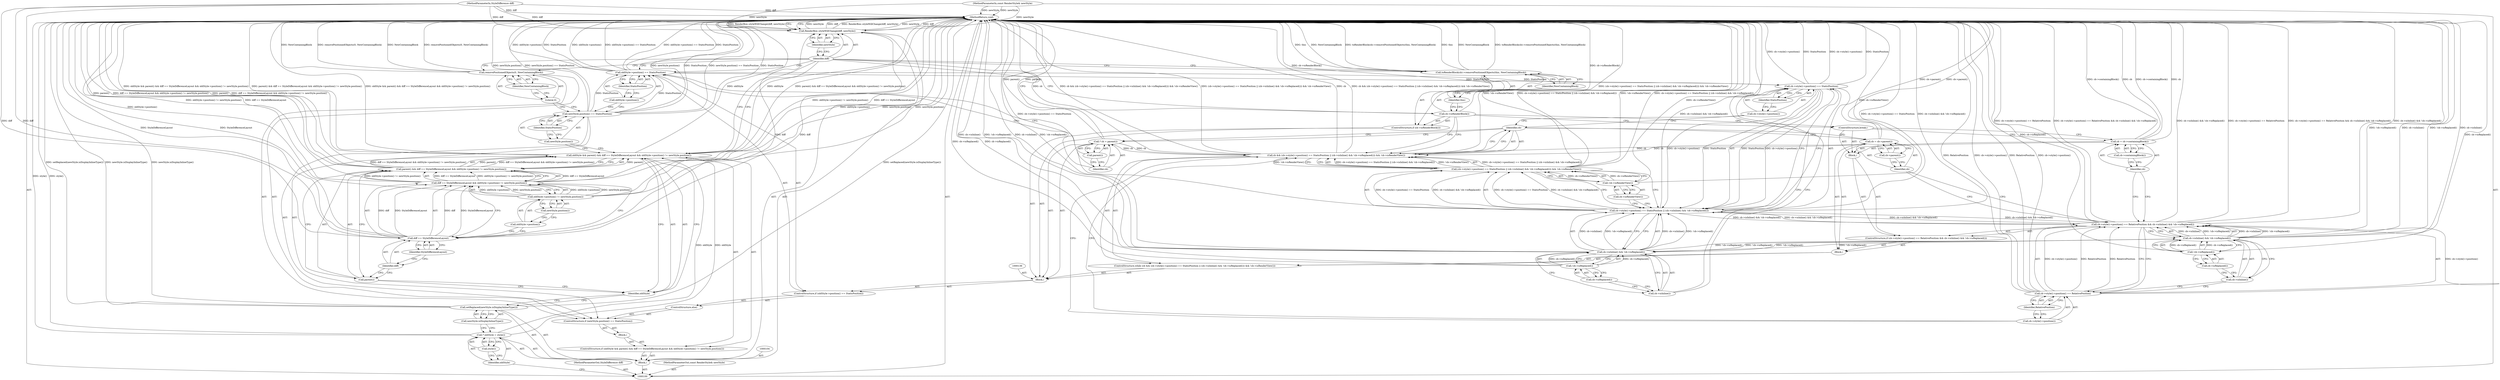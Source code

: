digraph "1_Chrome_b2b21468c1f7f08b30a7c1755316f6026c50eb2a_1" {
"1000180" [label="(MethodReturn,void)"];
"1000101" [label="(MethodParameterIn,StyleDifference diff)"];
"1000273" [label="(MethodParameterOut,StyleDifference diff)"];
"1000102" [label="(MethodParameterIn,const RenderStyle& newStyle)"];
"1000274" [label="(MethodParameterOut,const RenderStyle& newStyle)"];
"1000131" [label="(ControlStructure,if (oldStyle->position() == StaticPosition))"];
"1000132" [label="(Call,oldStyle->position() == StaticPosition)"];
"1000133" [label="(Call,oldStyle->position())"];
"1000134" [label="(Identifier,StaticPosition)"];
"1000130" [label="(ControlStructure,else)"];
"1000135" [label="(Block,)"];
"1000137" [label="(Call,* cb = parent())"];
"1000138" [label="(Identifier,cb)"];
"1000139" [label="(Call,parent())"];
"1000152" [label="(Call,!cb->isRenderView())"];
"1000153" [label="(Call,cb->isRenderView())"];
"1000140" [label="(ControlStructure,while (cb && (cb->style()->position() == StaticPosition || (cb->isInline() && !cb->isReplaced())) && !cb->isRenderView()))"];
"1000154" [label="(Block,)"];
"1000141" [label="(Call,cb && (cb->style()->position() == StaticPosition || (cb->isInline() && !cb->isReplaced())) && !cb->isRenderView())"];
"1000142" [label="(Identifier,cb)"];
"1000143" [label="(Call,(cb->style()->position() == StaticPosition || (cb->isInline() && !cb->isReplaced())) && !cb->isRenderView())"];
"1000144" [label="(Call,cb->style()->position() == StaticPosition || (cb->isInline() && !cb->isReplaced()))"];
"1000145" [label="(Call,cb->style()->position() == StaticPosition)"];
"1000146" [label="(Call,cb->style()->position())"];
"1000147" [label="(Identifier,StaticPosition)"];
"1000148" [label="(Call,cb->isInline() && !cb->isReplaced())"];
"1000149" [label="(Call,cb->isInline())"];
"1000150" [label="(Call,!cb->isReplaced())"];
"1000151" [label="(Call,cb->isReplaced())"];
"1000164" [label="(Block,)"];
"1000155" [label="(ControlStructure,if (cb->style()->position() == RelativePosition && cb->isInline() && !cb->isReplaced()))"];
"1000156" [label="(Call,cb->style()->position() == RelativePosition && cb->isInline() && !cb->isReplaced())"];
"1000157" [label="(Call,cb->style()->position() == RelativePosition)"];
"1000158" [label="(Call,cb->style()->position())"];
"1000159" [label="(Identifier,RelativePosition)"];
"1000160" [label="(Call,cb->isInline() && !cb->isReplaced())"];
"1000161" [label="(Call,cb->isInline())"];
"1000162" [label="(Call,!cb->isReplaced())"];
"1000163" [label="(Call,cb->isReplaced())"];
"1000165" [label="(Call,cb = cb->containingBlock())"];
"1000166" [label="(Identifier,cb)"];
"1000167" [label="(Call,cb->containingBlock())"];
"1000168" [label="(ControlStructure,break;)"];
"1000169" [label="(Call,cb = cb->parent())"];
"1000170" [label="(Identifier,cb)"];
"1000171" [label="(Call,cb->parent())"];
"1000103" [label="(Block,)"];
"1000172" [label="(ControlStructure,if (cb->isRenderBlock()))"];
"1000173" [label="(Call,cb->isRenderBlock())"];
"1000174" [label="(Call,toRenderBlock(cb)->removePositionedObjects(this, NewContainingBlock))"];
"1000175" [label="(Identifier,this)"];
"1000176" [label="(Identifier,NewContainingBlock)"];
"1000178" [label="(Identifier,diff)"];
"1000179" [label="(Identifier,newStyle)"];
"1000177" [label="(Call,RenderBox::styleWillChange(diff, newStyle))"];
"1000105" [label="(Call,* oldStyle = style())"];
"1000106" [label="(Identifier,oldStyle)"];
"1000107" [label="(Call,style())"];
"1000109" [label="(Call,newStyle.isDisplayInlineType())"];
"1000108" [label="(Call,setReplaced(newStyle.isDisplayInlineType()))"];
"1000122" [label="(Block,)"];
"1000113" [label="(Call,parent() && diff == StyleDifferenceLayout && oldStyle->position() != newStyle.position())"];
"1000114" [label="(Call,parent())"];
"1000115" [label="(Call,diff == StyleDifferenceLayout && oldStyle->position() != newStyle.position())"];
"1000116" [label="(Call,diff == StyleDifferenceLayout)"];
"1000117" [label="(Identifier,diff)"];
"1000110" [label="(ControlStructure,if (oldStyle && parent() && diff == StyleDifferenceLayout && oldStyle->position() != newStyle.position()))"];
"1000118" [label="(Identifier,StyleDifferenceLayout)"];
"1000119" [label="(Call,oldStyle->position() != newStyle.position())"];
"1000120" [label="(Call,oldStyle->position())"];
"1000111" [label="(Call,oldStyle && parent() && diff == StyleDifferenceLayout && oldStyle->position() != newStyle.position())"];
"1000112" [label="(Identifier,oldStyle)"];
"1000121" [label="(Call,newStyle.position())"];
"1000124" [label="(Call,newStyle.position() == StaticPosition)"];
"1000125" [label="(Call,newStyle.position())"];
"1000126" [label="(Identifier,StaticPosition)"];
"1000123" [label="(ControlStructure,if (newStyle.position() == StaticPosition))"];
"1000127" [label="(Call,removePositionedObjects(0, NewContainingBlock))"];
"1000128" [label="(Literal,0)"];
"1000129" [label="(Identifier,NewContainingBlock)"];
"1000180" -> "1000100"  [label="AST: "];
"1000180" -> "1000177"  [label="CFG: "];
"1000124" -> "1000180"  [label="DDG: StaticPosition"];
"1000124" -> "1000180"  [label="DDG: newStyle.position()"];
"1000124" -> "1000180"  [label="DDG: newStyle.position() == StaticPosition"];
"1000141" -> "1000180"  [label="DDG: cb"];
"1000141" -> "1000180"  [label="DDG: cb && (cb->style()->position() == StaticPosition || (cb->isInline() && !cb->isReplaced())) && !cb->isRenderView()"];
"1000141" -> "1000180"  [label="DDG: (cb->style()->position() == StaticPosition || (cb->isInline() && !cb->isReplaced())) && !cb->isRenderView()"];
"1000108" -> "1000180"  [label="DDG: setReplaced(newStyle.isDisplayInlineType())"];
"1000108" -> "1000180"  [label="DDG: newStyle.isDisplayInlineType()"];
"1000156" -> "1000180"  [label="DDG: cb->style()->position() == RelativePosition"];
"1000156" -> "1000180"  [label="DDG: cb->style()->position() == RelativePosition && cb->isInline() && !cb->isReplaced()"];
"1000156" -> "1000180"  [label="DDG: cb->isInline() && !cb->isReplaced()"];
"1000177" -> "1000180"  [label="DDG: newStyle"];
"1000177" -> "1000180"  [label="DDG: diff"];
"1000177" -> "1000180"  [label="DDG: RenderBox::styleWillChange(diff, newStyle)"];
"1000116" -> "1000180"  [label="DDG: StyleDifferenceLayout"];
"1000115" -> "1000180"  [label="DDG: oldStyle->position() != newStyle.position()"];
"1000115" -> "1000180"  [label="DDG: diff == StyleDifferenceLayout"];
"1000157" -> "1000180"  [label="DDG: RelativePosition"];
"1000157" -> "1000180"  [label="DDG: cb->style()->position()"];
"1000105" -> "1000180"  [label="DDG: style()"];
"1000150" -> "1000180"  [label="DDG: cb->isReplaced()"];
"1000113" -> "1000180"  [label="DDG: parent()"];
"1000113" -> "1000180"  [label="DDG: diff == StyleDifferenceLayout && oldStyle->position() != newStyle.position()"];
"1000132" -> "1000180"  [label="DDG: oldStyle->position() == StaticPosition"];
"1000132" -> "1000180"  [label="DDG: StaticPosition"];
"1000132" -> "1000180"  [label="DDG: oldStyle->position()"];
"1000137" -> "1000180"  [label="DDG: parent()"];
"1000165" -> "1000180"  [label="DDG: cb"];
"1000165" -> "1000180"  [label="DDG: cb->containingBlock()"];
"1000143" -> "1000180"  [label="DDG: !cb->isRenderView()"];
"1000143" -> "1000180"  [label="DDG: cb->style()->position() == StaticPosition || (cb->isInline() && !cb->isReplaced())"];
"1000127" -> "1000180"  [label="DDG: NewContainingBlock"];
"1000127" -> "1000180"  [label="DDG: removePositionedObjects(0, NewContainingBlock)"];
"1000119" -> "1000180"  [label="DDG: newStyle.position()"];
"1000119" -> "1000180"  [label="DDG: oldStyle->position()"];
"1000148" -> "1000180"  [label="DDG: cb->isInline()"];
"1000148" -> "1000180"  [label="DDG: !cb->isReplaced()"];
"1000144" -> "1000180"  [label="DDG: cb->isInline() && !cb->isReplaced()"];
"1000144" -> "1000180"  [label="DDG: cb->style()->position() == StaticPosition"];
"1000174" -> "1000180"  [label="DDG: NewContainingBlock"];
"1000174" -> "1000180"  [label="DDG: toRenderBlock(cb)->removePositionedObjects(this, NewContainingBlock)"];
"1000174" -> "1000180"  [label="DDG: this"];
"1000152" -> "1000180"  [label="DDG: cb->isRenderView()"];
"1000102" -> "1000180"  [label="DDG: newStyle"];
"1000111" -> "1000180"  [label="DDG: oldStyle"];
"1000111" -> "1000180"  [label="DDG: parent() && diff == StyleDifferenceLayout && oldStyle->position() != newStyle.position()"];
"1000111" -> "1000180"  [label="DDG: oldStyle && parent() && diff == StyleDifferenceLayout && oldStyle->position() != newStyle.position()"];
"1000101" -> "1000180"  [label="DDG: diff"];
"1000173" -> "1000180"  [label="DDG: cb->isRenderBlock()"];
"1000169" -> "1000180"  [label="DDG: cb->parent()"];
"1000162" -> "1000180"  [label="DDG: cb->isReplaced()"];
"1000160" -> "1000180"  [label="DDG: !cb->isReplaced()"];
"1000160" -> "1000180"  [label="DDG: cb->isInline()"];
"1000145" -> "1000180"  [label="DDG: cb->style()->position()"];
"1000145" -> "1000180"  [label="DDG: StaticPosition"];
"1000101" -> "1000100"  [label="AST: "];
"1000101" -> "1000180"  [label="DDG: diff"];
"1000101" -> "1000116"  [label="DDG: diff"];
"1000101" -> "1000177"  [label="DDG: diff"];
"1000273" -> "1000100"  [label="AST: "];
"1000102" -> "1000100"  [label="AST: "];
"1000102" -> "1000180"  [label="DDG: newStyle"];
"1000102" -> "1000177"  [label="DDG: newStyle"];
"1000274" -> "1000100"  [label="AST: "];
"1000131" -> "1000130"  [label="AST: "];
"1000132" -> "1000131"  [label="AST: "];
"1000135" -> "1000131"  [label="AST: "];
"1000132" -> "1000131"  [label="AST: "];
"1000132" -> "1000134"  [label="CFG: "];
"1000133" -> "1000132"  [label="AST: "];
"1000134" -> "1000132"  [label="AST: "];
"1000138" -> "1000132"  [label="CFG: "];
"1000178" -> "1000132"  [label="CFG: "];
"1000132" -> "1000180"  [label="DDG: oldStyle->position() == StaticPosition"];
"1000132" -> "1000180"  [label="DDG: StaticPosition"];
"1000132" -> "1000180"  [label="DDG: oldStyle->position()"];
"1000124" -> "1000132"  [label="DDG: StaticPosition"];
"1000132" -> "1000145"  [label="DDG: StaticPosition"];
"1000133" -> "1000132"  [label="AST: "];
"1000133" -> "1000124"  [label="CFG: "];
"1000134" -> "1000133"  [label="CFG: "];
"1000134" -> "1000132"  [label="AST: "];
"1000134" -> "1000133"  [label="CFG: "];
"1000132" -> "1000134"  [label="CFG: "];
"1000130" -> "1000123"  [label="AST: "];
"1000131" -> "1000130"  [label="AST: "];
"1000135" -> "1000131"  [label="AST: "];
"1000136" -> "1000135"  [label="AST: "];
"1000137" -> "1000135"  [label="AST: "];
"1000140" -> "1000135"  [label="AST: "];
"1000172" -> "1000135"  [label="AST: "];
"1000137" -> "1000135"  [label="AST: "];
"1000137" -> "1000139"  [label="CFG: "];
"1000138" -> "1000137"  [label="AST: "];
"1000139" -> "1000137"  [label="AST: "];
"1000142" -> "1000137"  [label="CFG: "];
"1000137" -> "1000180"  [label="DDG: parent()"];
"1000137" -> "1000141"  [label="DDG: cb"];
"1000138" -> "1000137"  [label="AST: "];
"1000138" -> "1000132"  [label="CFG: "];
"1000139" -> "1000138"  [label="CFG: "];
"1000139" -> "1000137"  [label="AST: "];
"1000139" -> "1000138"  [label="CFG: "];
"1000137" -> "1000139"  [label="CFG: "];
"1000152" -> "1000143"  [label="AST: "];
"1000152" -> "1000153"  [label="CFG: "];
"1000153" -> "1000152"  [label="AST: "];
"1000143" -> "1000152"  [label="CFG: "];
"1000152" -> "1000180"  [label="DDG: cb->isRenderView()"];
"1000152" -> "1000143"  [label="DDG: cb->isRenderView()"];
"1000153" -> "1000152"  [label="AST: "];
"1000153" -> "1000144"  [label="CFG: "];
"1000152" -> "1000153"  [label="CFG: "];
"1000140" -> "1000135"  [label="AST: "];
"1000141" -> "1000140"  [label="AST: "];
"1000154" -> "1000140"  [label="AST: "];
"1000154" -> "1000140"  [label="AST: "];
"1000155" -> "1000154"  [label="AST: "];
"1000169" -> "1000154"  [label="AST: "];
"1000141" -> "1000140"  [label="AST: "];
"1000141" -> "1000142"  [label="CFG: "];
"1000141" -> "1000143"  [label="CFG: "];
"1000142" -> "1000141"  [label="AST: "];
"1000143" -> "1000141"  [label="AST: "];
"1000158" -> "1000141"  [label="CFG: "];
"1000173" -> "1000141"  [label="CFG: "];
"1000141" -> "1000180"  [label="DDG: cb"];
"1000141" -> "1000180"  [label="DDG: cb && (cb->style()->position() == StaticPosition || (cb->isInline() && !cb->isReplaced())) && !cb->isRenderView()"];
"1000141" -> "1000180"  [label="DDG: (cb->style()->position() == StaticPosition || (cb->isInline() && !cb->isReplaced())) && !cb->isRenderView()"];
"1000169" -> "1000141"  [label="DDG: cb"];
"1000137" -> "1000141"  [label="DDG: cb"];
"1000143" -> "1000141"  [label="DDG: cb->style()->position() == StaticPosition || (cb->isInline() && !cb->isReplaced())"];
"1000143" -> "1000141"  [label="DDG: !cb->isRenderView()"];
"1000142" -> "1000141"  [label="AST: "];
"1000142" -> "1000169"  [label="CFG: "];
"1000142" -> "1000137"  [label="CFG: "];
"1000146" -> "1000142"  [label="CFG: "];
"1000141" -> "1000142"  [label="CFG: "];
"1000143" -> "1000141"  [label="AST: "];
"1000143" -> "1000144"  [label="CFG: "];
"1000143" -> "1000152"  [label="CFG: "];
"1000144" -> "1000143"  [label="AST: "];
"1000152" -> "1000143"  [label="AST: "];
"1000141" -> "1000143"  [label="CFG: "];
"1000143" -> "1000180"  [label="DDG: !cb->isRenderView()"];
"1000143" -> "1000180"  [label="DDG: cb->style()->position() == StaticPosition || (cb->isInline() && !cb->isReplaced())"];
"1000143" -> "1000141"  [label="DDG: cb->style()->position() == StaticPosition || (cb->isInline() && !cb->isReplaced())"];
"1000143" -> "1000141"  [label="DDG: !cb->isRenderView()"];
"1000144" -> "1000143"  [label="DDG: cb->style()->position() == StaticPosition"];
"1000144" -> "1000143"  [label="DDG: cb->isInline() && !cb->isReplaced()"];
"1000152" -> "1000143"  [label="DDG: cb->isRenderView()"];
"1000144" -> "1000143"  [label="AST: "];
"1000144" -> "1000145"  [label="CFG: "];
"1000144" -> "1000148"  [label="CFG: "];
"1000145" -> "1000144"  [label="AST: "];
"1000148" -> "1000144"  [label="AST: "];
"1000153" -> "1000144"  [label="CFG: "];
"1000143" -> "1000144"  [label="CFG: "];
"1000144" -> "1000180"  [label="DDG: cb->isInline() && !cb->isReplaced()"];
"1000144" -> "1000180"  [label="DDG: cb->style()->position() == StaticPosition"];
"1000144" -> "1000143"  [label="DDG: cb->style()->position() == StaticPosition"];
"1000144" -> "1000143"  [label="DDG: cb->isInline() && !cb->isReplaced()"];
"1000145" -> "1000144"  [label="DDG: cb->style()->position()"];
"1000145" -> "1000144"  [label="DDG: StaticPosition"];
"1000156" -> "1000144"  [label="DDG: cb->isInline() && !cb->isReplaced()"];
"1000148" -> "1000144"  [label="DDG: cb->isInline()"];
"1000148" -> "1000144"  [label="DDG: !cb->isReplaced()"];
"1000144" -> "1000156"  [label="DDG: cb->isInline() && !cb->isReplaced()"];
"1000145" -> "1000144"  [label="AST: "];
"1000145" -> "1000147"  [label="CFG: "];
"1000146" -> "1000145"  [label="AST: "];
"1000147" -> "1000145"  [label="AST: "];
"1000149" -> "1000145"  [label="CFG: "];
"1000144" -> "1000145"  [label="CFG: "];
"1000145" -> "1000180"  [label="DDG: cb->style()->position()"];
"1000145" -> "1000180"  [label="DDG: StaticPosition"];
"1000145" -> "1000144"  [label="DDG: cb->style()->position()"];
"1000145" -> "1000144"  [label="DDG: StaticPosition"];
"1000132" -> "1000145"  [label="DDG: StaticPosition"];
"1000146" -> "1000145"  [label="AST: "];
"1000146" -> "1000142"  [label="CFG: "];
"1000147" -> "1000146"  [label="CFG: "];
"1000147" -> "1000145"  [label="AST: "];
"1000147" -> "1000146"  [label="CFG: "];
"1000145" -> "1000147"  [label="CFG: "];
"1000148" -> "1000144"  [label="AST: "];
"1000148" -> "1000149"  [label="CFG: "];
"1000148" -> "1000150"  [label="CFG: "];
"1000149" -> "1000148"  [label="AST: "];
"1000150" -> "1000148"  [label="AST: "];
"1000144" -> "1000148"  [label="CFG: "];
"1000148" -> "1000180"  [label="DDG: cb->isInline()"];
"1000148" -> "1000180"  [label="DDG: !cb->isReplaced()"];
"1000148" -> "1000144"  [label="DDG: cb->isInline()"];
"1000148" -> "1000144"  [label="DDG: !cb->isReplaced()"];
"1000160" -> "1000148"  [label="DDG: !cb->isReplaced()"];
"1000150" -> "1000148"  [label="DDG: cb->isReplaced()"];
"1000148" -> "1000160"  [label="DDG: !cb->isReplaced()"];
"1000149" -> "1000148"  [label="AST: "];
"1000149" -> "1000145"  [label="CFG: "];
"1000151" -> "1000149"  [label="CFG: "];
"1000148" -> "1000149"  [label="CFG: "];
"1000150" -> "1000148"  [label="AST: "];
"1000150" -> "1000151"  [label="CFG: "];
"1000151" -> "1000150"  [label="AST: "];
"1000148" -> "1000150"  [label="CFG: "];
"1000150" -> "1000180"  [label="DDG: cb->isReplaced()"];
"1000150" -> "1000148"  [label="DDG: cb->isReplaced()"];
"1000151" -> "1000150"  [label="AST: "];
"1000151" -> "1000149"  [label="CFG: "];
"1000150" -> "1000151"  [label="CFG: "];
"1000164" -> "1000155"  [label="AST: "];
"1000165" -> "1000164"  [label="AST: "];
"1000168" -> "1000164"  [label="AST: "];
"1000155" -> "1000154"  [label="AST: "];
"1000156" -> "1000155"  [label="AST: "];
"1000164" -> "1000155"  [label="AST: "];
"1000156" -> "1000155"  [label="AST: "];
"1000156" -> "1000157"  [label="CFG: "];
"1000156" -> "1000160"  [label="CFG: "];
"1000157" -> "1000156"  [label="AST: "];
"1000160" -> "1000156"  [label="AST: "];
"1000166" -> "1000156"  [label="CFG: "];
"1000170" -> "1000156"  [label="CFG: "];
"1000156" -> "1000180"  [label="DDG: cb->style()->position() == RelativePosition"];
"1000156" -> "1000180"  [label="DDG: cb->style()->position() == RelativePosition && cb->isInline() && !cb->isReplaced()"];
"1000156" -> "1000180"  [label="DDG: cb->isInline() && !cb->isReplaced()"];
"1000156" -> "1000144"  [label="DDG: cb->isInline() && !cb->isReplaced()"];
"1000157" -> "1000156"  [label="DDG: cb->style()->position()"];
"1000157" -> "1000156"  [label="DDG: RelativePosition"];
"1000160" -> "1000156"  [label="DDG: cb->isInline()"];
"1000160" -> "1000156"  [label="DDG: !cb->isReplaced()"];
"1000144" -> "1000156"  [label="DDG: cb->isInline() && !cb->isReplaced()"];
"1000157" -> "1000156"  [label="AST: "];
"1000157" -> "1000159"  [label="CFG: "];
"1000158" -> "1000157"  [label="AST: "];
"1000159" -> "1000157"  [label="AST: "];
"1000161" -> "1000157"  [label="CFG: "];
"1000156" -> "1000157"  [label="CFG: "];
"1000157" -> "1000180"  [label="DDG: RelativePosition"];
"1000157" -> "1000180"  [label="DDG: cb->style()->position()"];
"1000157" -> "1000156"  [label="DDG: cb->style()->position()"];
"1000157" -> "1000156"  [label="DDG: RelativePosition"];
"1000158" -> "1000157"  [label="AST: "];
"1000158" -> "1000141"  [label="CFG: "];
"1000159" -> "1000158"  [label="CFG: "];
"1000159" -> "1000157"  [label="AST: "];
"1000159" -> "1000158"  [label="CFG: "];
"1000157" -> "1000159"  [label="CFG: "];
"1000160" -> "1000156"  [label="AST: "];
"1000160" -> "1000161"  [label="CFG: "];
"1000160" -> "1000162"  [label="CFG: "];
"1000161" -> "1000160"  [label="AST: "];
"1000162" -> "1000160"  [label="AST: "];
"1000156" -> "1000160"  [label="CFG: "];
"1000160" -> "1000180"  [label="DDG: !cb->isReplaced()"];
"1000160" -> "1000180"  [label="DDG: cb->isInline()"];
"1000160" -> "1000148"  [label="DDG: !cb->isReplaced()"];
"1000160" -> "1000156"  [label="DDG: cb->isInline()"];
"1000160" -> "1000156"  [label="DDG: !cb->isReplaced()"];
"1000162" -> "1000160"  [label="DDG: cb->isReplaced()"];
"1000148" -> "1000160"  [label="DDG: !cb->isReplaced()"];
"1000161" -> "1000160"  [label="AST: "];
"1000161" -> "1000157"  [label="CFG: "];
"1000163" -> "1000161"  [label="CFG: "];
"1000160" -> "1000161"  [label="CFG: "];
"1000162" -> "1000160"  [label="AST: "];
"1000162" -> "1000163"  [label="CFG: "];
"1000163" -> "1000162"  [label="AST: "];
"1000160" -> "1000162"  [label="CFG: "];
"1000162" -> "1000180"  [label="DDG: cb->isReplaced()"];
"1000162" -> "1000160"  [label="DDG: cb->isReplaced()"];
"1000163" -> "1000162"  [label="AST: "];
"1000163" -> "1000161"  [label="CFG: "];
"1000162" -> "1000163"  [label="CFG: "];
"1000165" -> "1000164"  [label="AST: "];
"1000165" -> "1000167"  [label="CFG: "];
"1000166" -> "1000165"  [label="AST: "];
"1000167" -> "1000165"  [label="AST: "];
"1000168" -> "1000165"  [label="CFG: "];
"1000165" -> "1000180"  [label="DDG: cb"];
"1000165" -> "1000180"  [label="DDG: cb->containingBlock()"];
"1000166" -> "1000165"  [label="AST: "];
"1000166" -> "1000156"  [label="CFG: "];
"1000167" -> "1000166"  [label="CFG: "];
"1000167" -> "1000165"  [label="AST: "];
"1000167" -> "1000166"  [label="CFG: "];
"1000165" -> "1000167"  [label="CFG: "];
"1000168" -> "1000164"  [label="AST: "];
"1000168" -> "1000165"  [label="CFG: "];
"1000173" -> "1000168"  [label="CFG: "];
"1000169" -> "1000154"  [label="AST: "];
"1000169" -> "1000171"  [label="CFG: "];
"1000170" -> "1000169"  [label="AST: "];
"1000171" -> "1000169"  [label="AST: "];
"1000142" -> "1000169"  [label="CFG: "];
"1000169" -> "1000180"  [label="DDG: cb->parent()"];
"1000169" -> "1000141"  [label="DDG: cb"];
"1000170" -> "1000169"  [label="AST: "];
"1000170" -> "1000156"  [label="CFG: "];
"1000171" -> "1000170"  [label="CFG: "];
"1000171" -> "1000169"  [label="AST: "];
"1000171" -> "1000170"  [label="CFG: "];
"1000169" -> "1000171"  [label="CFG: "];
"1000103" -> "1000100"  [label="AST: "];
"1000104" -> "1000103"  [label="AST: "];
"1000105" -> "1000103"  [label="AST: "];
"1000108" -> "1000103"  [label="AST: "];
"1000110" -> "1000103"  [label="AST: "];
"1000177" -> "1000103"  [label="AST: "];
"1000172" -> "1000135"  [label="AST: "];
"1000173" -> "1000172"  [label="AST: "];
"1000174" -> "1000172"  [label="AST: "];
"1000173" -> "1000172"  [label="AST: "];
"1000173" -> "1000141"  [label="CFG: "];
"1000173" -> "1000168"  [label="CFG: "];
"1000175" -> "1000173"  [label="CFG: "];
"1000178" -> "1000173"  [label="CFG: "];
"1000173" -> "1000180"  [label="DDG: cb->isRenderBlock()"];
"1000174" -> "1000172"  [label="AST: "];
"1000174" -> "1000176"  [label="CFG: "];
"1000175" -> "1000174"  [label="AST: "];
"1000176" -> "1000174"  [label="AST: "];
"1000178" -> "1000174"  [label="CFG: "];
"1000174" -> "1000180"  [label="DDG: NewContainingBlock"];
"1000174" -> "1000180"  [label="DDG: toRenderBlock(cb)->removePositionedObjects(this, NewContainingBlock)"];
"1000174" -> "1000180"  [label="DDG: this"];
"1000175" -> "1000174"  [label="AST: "];
"1000175" -> "1000173"  [label="CFG: "];
"1000176" -> "1000175"  [label="CFG: "];
"1000176" -> "1000174"  [label="AST: "];
"1000176" -> "1000175"  [label="CFG: "];
"1000174" -> "1000176"  [label="CFG: "];
"1000178" -> "1000177"  [label="AST: "];
"1000178" -> "1000127"  [label="CFG: "];
"1000178" -> "1000174"  [label="CFG: "];
"1000178" -> "1000173"  [label="CFG: "];
"1000178" -> "1000132"  [label="CFG: "];
"1000178" -> "1000111"  [label="CFG: "];
"1000179" -> "1000178"  [label="CFG: "];
"1000179" -> "1000177"  [label="AST: "];
"1000179" -> "1000178"  [label="CFG: "];
"1000177" -> "1000179"  [label="CFG: "];
"1000177" -> "1000103"  [label="AST: "];
"1000177" -> "1000179"  [label="CFG: "];
"1000178" -> "1000177"  [label="AST: "];
"1000179" -> "1000177"  [label="AST: "];
"1000180" -> "1000177"  [label="CFG: "];
"1000177" -> "1000180"  [label="DDG: newStyle"];
"1000177" -> "1000180"  [label="DDG: diff"];
"1000177" -> "1000180"  [label="DDG: RenderBox::styleWillChange(diff, newStyle)"];
"1000116" -> "1000177"  [label="DDG: diff"];
"1000101" -> "1000177"  [label="DDG: diff"];
"1000102" -> "1000177"  [label="DDG: newStyle"];
"1000105" -> "1000103"  [label="AST: "];
"1000105" -> "1000107"  [label="CFG: "];
"1000106" -> "1000105"  [label="AST: "];
"1000107" -> "1000105"  [label="AST: "];
"1000109" -> "1000105"  [label="CFG: "];
"1000105" -> "1000180"  [label="DDG: style()"];
"1000105" -> "1000111"  [label="DDG: oldStyle"];
"1000106" -> "1000105"  [label="AST: "];
"1000106" -> "1000100"  [label="CFG: "];
"1000107" -> "1000106"  [label="CFG: "];
"1000107" -> "1000105"  [label="AST: "];
"1000107" -> "1000106"  [label="CFG: "];
"1000105" -> "1000107"  [label="CFG: "];
"1000109" -> "1000108"  [label="AST: "];
"1000109" -> "1000105"  [label="CFG: "];
"1000108" -> "1000109"  [label="CFG: "];
"1000108" -> "1000103"  [label="AST: "];
"1000108" -> "1000109"  [label="CFG: "];
"1000109" -> "1000108"  [label="AST: "];
"1000112" -> "1000108"  [label="CFG: "];
"1000108" -> "1000180"  [label="DDG: setReplaced(newStyle.isDisplayInlineType())"];
"1000108" -> "1000180"  [label="DDG: newStyle.isDisplayInlineType()"];
"1000122" -> "1000110"  [label="AST: "];
"1000123" -> "1000122"  [label="AST: "];
"1000113" -> "1000111"  [label="AST: "];
"1000113" -> "1000114"  [label="CFG: "];
"1000113" -> "1000115"  [label="CFG: "];
"1000114" -> "1000113"  [label="AST: "];
"1000115" -> "1000113"  [label="AST: "];
"1000111" -> "1000113"  [label="CFG: "];
"1000113" -> "1000180"  [label="DDG: parent()"];
"1000113" -> "1000180"  [label="DDG: diff == StyleDifferenceLayout && oldStyle->position() != newStyle.position()"];
"1000113" -> "1000111"  [label="DDG: parent()"];
"1000113" -> "1000111"  [label="DDG: diff == StyleDifferenceLayout && oldStyle->position() != newStyle.position()"];
"1000115" -> "1000113"  [label="DDG: diff == StyleDifferenceLayout"];
"1000115" -> "1000113"  [label="DDG: oldStyle->position() != newStyle.position()"];
"1000114" -> "1000113"  [label="AST: "];
"1000114" -> "1000112"  [label="CFG: "];
"1000117" -> "1000114"  [label="CFG: "];
"1000113" -> "1000114"  [label="CFG: "];
"1000115" -> "1000113"  [label="AST: "];
"1000115" -> "1000116"  [label="CFG: "];
"1000115" -> "1000119"  [label="CFG: "];
"1000116" -> "1000115"  [label="AST: "];
"1000119" -> "1000115"  [label="AST: "];
"1000113" -> "1000115"  [label="CFG: "];
"1000115" -> "1000180"  [label="DDG: oldStyle->position() != newStyle.position()"];
"1000115" -> "1000180"  [label="DDG: diff == StyleDifferenceLayout"];
"1000115" -> "1000113"  [label="DDG: diff == StyleDifferenceLayout"];
"1000115" -> "1000113"  [label="DDG: oldStyle->position() != newStyle.position()"];
"1000116" -> "1000115"  [label="DDG: diff"];
"1000116" -> "1000115"  [label="DDG: StyleDifferenceLayout"];
"1000119" -> "1000115"  [label="DDG: oldStyle->position()"];
"1000119" -> "1000115"  [label="DDG: newStyle.position()"];
"1000116" -> "1000115"  [label="AST: "];
"1000116" -> "1000118"  [label="CFG: "];
"1000117" -> "1000116"  [label="AST: "];
"1000118" -> "1000116"  [label="AST: "];
"1000120" -> "1000116"  [label="CFG: "];
"1000115" -> "1000116"  [label="CFG: "];
"1000116" -> "1000180"  [label="DDG: StyleDifferenceLayout"];
"1000116" -> "1000115"  [label="DDG: diff"];
"1000116" -> "1000115"  [label="DDG: StyleDifferenceLayout"];
"1000101" -> "1000116"  [label="DDG: diff"];
"1000116" -> "1000177"  [label="DDG: diff"];
"1000117" -> "1000116"  [label="AST: "];
"1000117" -> "1000114"  [label="CFG: "];
"1000118" -> "1000117"  [label="CFG: "];
"1000110" -> "1000103"  [label="AST: "];
"1000111" -> "1000110"  [label="AST: "];
"1000122" -> "1000110"  [label="AST: "];
"1000118" -> "1000116"  [label="AST: "];
"1000118" -> "1000117"  [label="CFG: "];
"1000116" -> "1000118"  [label="CFG: "];
"1000119" -> "1000115"  [label="AST: "];
"1000119" -> "1000121"  [label="CFG: "];
"1000120" -> "1000119"  [label="AST: "];
"1000121" -> "1000119"  [label="AST: "];
"1000115" -> "1000119"  [label="CFG: "];
"1000119" -> "1000180"  [label="DDG: newStyle.position()"];
"1000119" -> "1000180"  [label="DDG: oldStyle->position()"];
"1000119" -> "1000115"  [label="DDG: oldStyle->position()"];
"1000119" -> "1000115"  [label="DDG: newStyle.position()"];
"1000120" -> "1000119"  [label="AST: "];
"1000120" -> "1000116"  [label="CFG: "];
"1000121" -> "1000120"  [label="CFG: "];
"1000111" -> "1000110"  [label="AST: "];
"1000111" -> "1000112"  [label="CFG: "];
"1000111" -> "1000113"  [label="CFG: "];
"1000112" -> "1000111"  [label="AST: "];
"1000113" -> "1000111"  [label="AST: "];
"1000125" -> "1000111"  [label="CFG: "];
"1000178" -> "1000111"  [label="CFG: "];
"1000111" -> "1000180"  [label="DDG: oldStyle"];
"1000111" -> "1000180"  [label="DDG: parent() && diff == StyleDifferenceLayout && oldStyle->position() != newStyle.position()"];
"1000111" -> "1000180"  [label="DDG: oldStyle && parent() && diff == StyleDifferenceLayout && oldStyle->position() != newStyle.position()"];
"1000105" -> "1000111"  [label="DDG: oldStyle"];
"1000113" -> "1000111"  [label="DDG: parent()"];
"1000113" -> "1000111"  [label="DDG: diff == StyleDifferenceLayout && oldStyle->position() != newStyle.position()"];
"1000112" -> "1000111"  [label="AST: "];
"1000112" -> "1000108"  [label="CFG: "];
"1000114" -> "1000112"  [label="CFG: "];
"1000111" -> "1000112"  [label="CFG: "];
"1000121" -> "1000119"  [label="AST: "];
"1000121" -> "1000120"  [label="CFG: "];
"1000119" -> "1000121"  [label="CFG: "];
"1000124" -> "1000123"  [label="AST: "];
"1000124" -> "1000126"  [label="CFG: "];
"1000125" -> "1000124"  [label="AST: "];
"1000126" -> "1000124"  [label="AST: "];
"1000128" -> "1000124"  [label="CFG: "];
"1000133" -> "1000124"  [label="CFG: "];
"1000124" -> "1000180"  [label="DDG: StaticPosition"];
"1000124" -> "1000180"  [label="DDG: newStyle.position()"];
"1000124" -> "1000180"  [label="DDG: newStyle.position() == StaticPosition"];
"1000124" -> "1000132"  [label="DDG: StaticPosition"];
"1000125" -> "1000124"  [label="AST: "];
"1000125" -> "1000111"  [label="CFG: "];
"1000126" -> "1000125"  [label="CFG: "];
"1000126" -> "1000124"  [label="AST: "];
"1000126" -> "1000125"  [label="CFG: "];
"1000124" -> "1000126"  [label="CFG: "];
"1000123" -> "1000122"  [label="AST: "];
"1000124" -> "1000123"  [label="AST: "];
"1000127" -> "1000123"  [label="AST: "];
"1000130" -> "1000123"  [label="AST: "];
"1000127" -> "1000123"  [label="AST: "];
"1000127" -> "1000129"  [label="CFG: "];
"1000128" -> "1000127"  [label="AST: "];
"1000129" -> "1000127"  [label="AST: "];
"1000178" -> "1000127"  [label="CFG: "];
"1000127" -> "1000180"  [label="DDG: NewContainingBlock"];
"1000127" -> "1000180"  [label="DDG: removePositionedObjects(0, NewContainingBlock)"];
"1000128" -> "1000127"  [label="AST: "];
"1000128" -> "1000124"  [label="CFG: "];
"1000129" -> "1000128"  [label="CFG: "];
"1000129" -> "1000127"  [label="AST: "];
"1000129" -> "1000128"  [label="CFG: "];
"1000127" -> "1000129"  [label="CFG: "];
}
